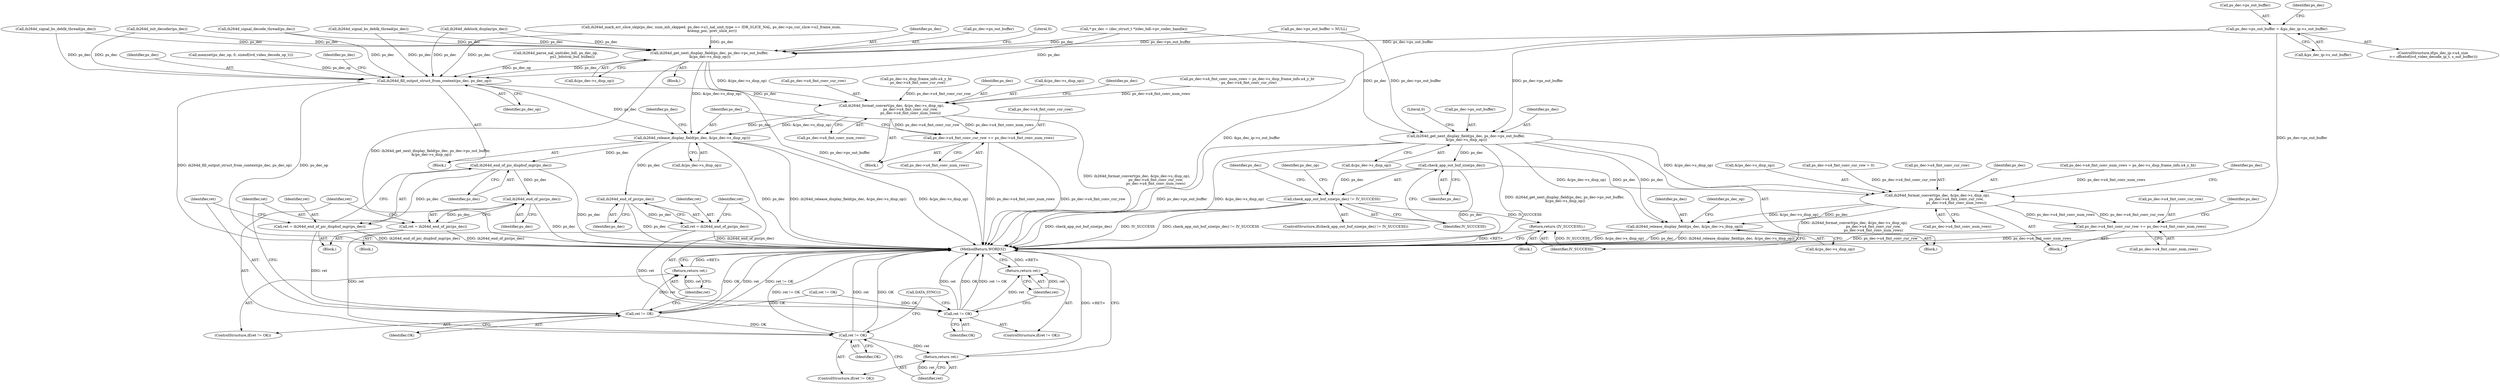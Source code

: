 digraph "0_Android_e86d3cfd2bc28dac421092106751e5638d54a848@pointer" {
"1000330" [label="(Call,ps_dec->ps_out_buffer = &ps_dec_ip->s_out_buffer)"];
"1000722" [label="(Call,ih264d_get_next_display_field(ps_dec, ps_dec->ps_out_buffer,\n &(ps_dec->s_disp_op)))"];
"1000742" [label="(Call,check_app_out_buf_size(ps_dec))"];
"1000741" [label="(Call,check_app_out_buf_size(ps_dec) != IV_SUCCESS)"];
"1000906" [label="(Return,return (IV_SUCCESS);)"];
"1000767" [label="(Call,ih264d_format_convert(ps_dec, &(ps_dec->s_disp_op),\n                                  ps_dec->u4_fmt_conv_cur_row,\n                                  ps_dec->u4_fmt_conv_num_rows))"];
"1000779" [label="(Call,ps_dec->u4_fmt_conv_cur_row += ps_dec->u4_fmt_conv_num_rows)"];
"1000791" [label="(Call,ih264d_release_display_field(ps_dec, &(ps_dec->s_disp_op)))"];
"1002064" [label="(Call,ih264d_get_next_display_field(ps_dec, ps_dec->ps_out_buffer,\n &(ps_dec->s_disp_op)))"];
"1002092" [label="(Call,ih264d_fill_output_struct_from_context(ps_dec, ps_dec_op))"];
"1002123" [label="(Call,ih264d_format_convert(ps_dec, &(ps_dec->s_disp_op),\n                                  ps_dec->u4_fmt_conv_cur_row,\n                                  ps_dec->u4_fmt_conv_num_rows))"];
"1002135" [label="(Call,ps_dec->u4_fmt_conv_cur_row += ps_dec->u4_fmt_conv_num_rows)"];
"1002142" [label="(Call,ih264d_release_display_field(ps_dec, &(ps_dec->s_disp_op)))"];
"1002234" [label="(Call,ih264d_end_of_pic_dispbuf_mgr(ps_dec))"];
"1002232" [label="(Call,ret = ih264d_end_of_pic_dispbuf_mgr(ps_dec))"];
"1002237" [label="(Call,ret != OK)"];
"1002240" [label="(Return,return ret;)"];
"1002247" [label="(Call,ret != OK)"];
"1002250" [label="(Return,return ret;)"];
"1002244" [label="(Call,ih264d_end_of_pic(ps_dec))"];
"1002242" [label="(Call,ret = ih264d_end_of_pic(ps_dec))"];
"1002256" [label="(Call,ih264d_end_of_pic(ps_dec))"];
"1002254" [label="(Call,ret = ih264d_end_of_pic(ps_dec))"];
"1002259" [label="(Call,ret != OK)"];
"1002262" [label="(Return,return ret;)"];
"1002247" [label="(Call,ret != OK)"];
"1000743" [label="(Identifier,ps_dec)"];
"1002248" [label="(Identifier,ret)"];
"1002253" [label="(Block,)"];
"1000727" [label="(Call,&(ps_dec->s_disp_op))"];
"1002135" [label="(Call,ps_dec->u4_fmt_conv_cur_row += ps_dec->u4_fmt_conv_num_rows)"];
"1002114" [label="(Call,ps_dec->s_disp_frame_info.u4_y_ht\n - ps_dec->u4_fmt_conv_cur_row)"];
"1000330" [label="(Call,ps_dec->ps_out_buffer = &ps_dec_ip->s_out_buffer)"];
"1002244" [label="(Call,ih264d_end_of_pic(ps_dec))"];
"1002249" [label="(Identifier,OK)"];
"1002245" [label="(Identifier,ps_dec)"];
"1002250" [label="(Return,return ret;)"];
"1000769" [label="(Call,&(ps_dec->s_disp_op))"];
"1002124" [label="(Identifier,ps_dec)"];
"1000331" [label="(Call,ps_dec->ps_out_buffer)"];
"1002231" [label="(Block,)"];
"1000159" [label="(Call,* ps_dec = (dec_struct_t *)(dec_hdl->pv_codec_handle))"];
"1002075" [label="(Literal,0)"];
"1002251" [label="(Identifier,ret)"];
"1002241" [label="(Identifier,ret)"];
"1002098" [label="(Identifier,ps_dec)"];
"1002243" [label="(Identifier,ret)"];
"1000753" [label="(Call,ps_dec->u4_fmt_conv_cur_row = 0)"];
"1002065" [label="(Identifier,ps_dec)"];
"1000741" [label="(Call,check_app_out_buf_size(ps_dec) != IV_SUCCESS)"];
"1000739" [label="(Block,)"];
"1002139" [label="(Call,ps_dec->u4_fmt_conv_num_rows)"];
"1002152" [label="(Identifier,ps_dec)"];
"1002258" [label="(ControlStructure,if(ret != OK))"];
"1002132" [label="(Call,ps_dec->u4_fmt_conv_num_rows)"];
"1002254" [label="(Call,ret = ih264d_end_of_pic(ps_dec))"];
"1000322" [label="(ControlStructure,if(ps_dec_ip->u4_size\n >= offsetof(ivd_video_decode_ip_t, s_out_buffer)))"];
"1000767" [label="(Call,ih264d_format_convert(ps_dec, &(ps_dec->s_disp_op),\n                                  ps_dec->u4_fmt_conv_cur_row,\n                                  ps_dec->u4_fmt_conv_num_rows))"];
"1002235" [label="(Identifier,ps_dec)"];
"1000773" [label="(Call,ps_dec->u4_fmt_conv_cur_row)"];
"1002233" [label="(Identifier,ret)"];
"1002052" [label="(Block,)"];
"1000780" [label="(Call,ps_dec->u4_fmt_conv_cur_row)"];
"1002109" [label="(Block,)"];
"1001935" [label="(Call,ih264d_deblock_display(ps_dec))"];
"1000793" [label="(Call,&(ps_dec->s_disp_op))"];
"1000906" [label="(Return,return (IV_SUCCESS);)"];
"1000776" [label="(Call,ps_dec->u4_fmt_conv_num_rows)"];
"1002242" [label="(Call,ret = ih264d_end_of_pic(ps_dec))"];
"1002092" [label="(Call,ih264d_fill_output_struct_from_context(ps_dec, ps_dec_op))"];
"1002125" [label="(Call,&(ps_dec->s_disp_op))"];
"1000724" [label="(Call,ps_dec->ps_out_buffer)"];
"1002136" [label="(Call,ps_dec->u4_fmt_conv_cur_row)"];
"1002262" [label="(Return,return ret;)"];
"1000905" [label="(Block,)"];
"1000768" [label="(Identifier,ps_dec)"];
"1000723" [label="(Identifier,ps_dec)"];
"1002240" [label="(Return,return ret;)"];
"1000758" [label="(Call,ps_dec->u4_fmt_conv_num_rows = ps_dec->s_disp_frame_info.u4_y_ht)"];
"1002137" [label="(Identifier,ps_dec)"];
"1002110" [label="(Call,ps_dec->u4_fmt_conv_num_rows = ps_dec->s_disp_frame_info.u4_y_ht\n - ps_dec->u4_fmt_conv_cur_row)"];
"1002144" [label="(Call,&(ps_dec->s_disp_op))"];
"1002239" [label="(Identifier,OK)"];
"1000340" [label="(Identifier,ps_dec)"];
"1002236" [label="(ControlStructure,if(ret != OK))"];
"1002263" [label="(Identifier,ret)"];
"1000907" [label="(Identifier,IV_SUCCESS)"];
"1002255" [label="(Identifier,ret)"];
"1002123" [label="(Call,ih264d_format_convert(ps_dec, &(ps_dec->s_disp_op),\n                                  ps_dec->u4_fmt_conv_cur_row,\n                                  ps_dec->u4_fmt_conv_num_rows))"];
"1002237" [label="(Call,ret != OK)"];
"1001771" [label="(Call,ih264d_signal_bs_deblk_thread(ps_dec))"];
"1002093" [label="(Identifier,ps_dec)"];
"1002069" [label="(Call,&(ps_dec->s_disp_op))"];
"1000740" [label="(ControlStructure,if(check_app_out_buf_size(ps_dec) != IV_SUCCESS))"];
"1000707" [label="(Block,)"];
"1002257" [label="(Identifier,ps_dec)"];
"1000799" [label="(Identifier,ps_dec_op)"];
"1000792" [label="(Identifier,ps_dec)"];
"1002142" [label="(Call,ih264d_release_display_field(ps_dec, &(ps_dec->s_disp_op)))"];
"1002234" [label="(Call,ih264d_end_of_pic_dispbuf_mgr(ps_dec))"];
"1002238" [label="(Identifier,ret)"];
"1002246" [label="(ControlStructure,if(ret != OK))"];
"1000744" [label="(Identifier,IV_SUCCESS)"];
"1000755" [label="(Identifier,ps_dec)"];
"1002064" [label="(Call,ih264d_get_next_display_field(ps_dec, ps_dec->ps_out_buffer,\n &(ps_dec->s_disp_op)))"];
"1002050" [label="(Call,ih264d_signal_bs_deblk_thread(ps_dec))"];
"1001586" [label="(Call,ih264d_mark_err_slice_skip(ps_dec, num_mb_skipped, ps_dec->u1_nal_unit_type == IDR_SLICE_NAL, ps_dec->ps_cur_slice->u2_frame_num,\n &temp_poc, prev_slice_err))"];
"1002129" [label="(Call,ps_dec->u4_fmt_conv_cur_row)"];
"1000722" [label="(Call,ih264d_get_next_display_field(ps_dec, ps_dec->ps_out_buffer,\n &(ps_dec->s_disp_op)))"];
"1002232" [label="(Call,ret = ih264d_end_of_pic_dispbuf_mgr(ps_dec))"];
"1000733" [label="(Literal,0)"];
"1000317" [label="(Call,ps_dec->ps_out_buffer = NULL)"];
"1002066" [label="(Call,ps_dec->ps_out_buffer)"];
"1002264" [label="(Call,DATA_SYNC())"];
"1002272" [label="(MethodReturn,WORD32)"];
"1000334" [label="(Call,&ps_dec_ip->s_out_buffer)"];
"1000783" [label="(Call,ps_dec->u4_fmt_conv_num_rows)"];
"1000233" [label="(Call,memset(ps_dec_op, 0, sizeof(ivd_video_decode_op_t)))"];
"1002256" [label="(Call,ih264d_end_of_pic(ps_dec))"];
"1000781" [label="(Identifier,ps_dec)"];
"1002063" [label="(Block,)"];
"1002094" [label="(Identifier,ps_dec_op)"];
"1000742" [label="(Call,check_app_out_buf_size(ps_dec))"];
"1001326" [label="(Call,ret != OK)"];
"1000748" [label="(Identifier,ps_dec_op)"];
"1002259" [label="(Call,ret != OK)"];
"1001762" [label="(Call,ih264d_signal_decode_thread(ps_dec))"];
"1001320" [label="(Call,ih264d_parse_nal_unit(dec_hdl, ps_dec_op,\n                              pu1_bitstrm_buf, buflen))"];
"1000788" [label="(Identifier,ps_dec)"];
"1000918" [label="(Call,ih264d_init_decoder(ps_dec))"];
"1000779" [label="(Call,ps_dec->u4_fmt_conv_cur_row += ps_dec->u4_fmt_conv_num_rows)"];
"1000791" [label="(Call,ih264d_release_display_field(ps_dec, &(ps_dec->s_disp_op)))"];
"1002143" [label="(Identifier,ps_dec)"];
"1002260" [label="(Identifier,ret)"];
"1002261" [label="(Identifier,OK)"];
"1000330" -> "1000322"  [label="AST: "];
"1000330" -> "1000334"  [label="CFG: "];
"1000331" -> "1000330"  [label="AST: "];
"1000334" -> "1000330"  [label="AST: "];
"1000340" -> "1000330"  [label="CFG: "];
"1000330" -> "1002272"  [label="DDG: &ps_dec_ip->s_out_buffer"];
"1000330" -> "1002272"  [label="DDG: ps_dec->ps_out_buffer"];
"1000330" -> "1000722"  [label="DDG: ps_dec->ps_out_buffer"];
"1000330" -> "1002064"  [label="DDG: ps_dec->ps_out_buffer"];
"1000722" -> "1000707"  [label="AST: "];
"1000722" -> "1000727"  [label="CFG: "];
"1000723" -> "1000722"  [label="AST: "];
"1000724" -> "1000722"  [label="AST: "];
"1000727" -> "1000722"  [label="AST: "];
"1000733" -> "1000722"  [label="CFG: "];
"1000722" -> "1002272"  [label="DDG: ps_dec->ps_out_buffer"];
"1000722" -> "1002272"  [label="DDG: &(ps_dec->s_disp_op)"];
"1000722" -> "1002272"  [label="DDG: ih264d_get_next_display_field(ps_dec, ps_dec->ps_out_buffer,\n &(ps_dec->s_disp_op))"];
"1000159" -> "1000722"  [label="DDG: ps_dec"];
"1000317" -> "1000722"  [label="DDG: ps_dec->ps_out_buffer"];
"1000722" -> "1000742"  [label="DDG: ps_dec"];
"1000722" -> "1000767"  [label="DDG: &(ps_dec->s_disp_op)"];
"1000722" -> "1000791"  [label="DDG: ps_dec"];
"1000722" -> "1000791"  [label="DDG: &(ps_dec->s_disp_op)"];
"1000742" -> "1000741"  [label="AST: "];
"1000742" -> "1000743"  [label="CFG: "];
"1000743" -> "1000742"  [label="AST: "];
"1000744" -> "1000742"  [label="CFG: "];
"1000742" -> "1002272"  [label="DDG: ps_dec"];
"1000742" -> "1000741"  [label="DDG: ps_dec"];
"1000742" -> "1000767"  [label="DDG: ps_dec"];
"1000741" -> "1000740"  [label="AST: "];
"1000741" -> "1000744"  [label="CFG: "];
"1000744" -> "1000741"  [label="AST: "];
"1000748" -> "1000741"  [label="CFG: "];
"1000755" -> "1000741"  [label="CFG: "];
"1000741" -> "1002272"  [label="DDG: check_app_out_buf_size(ps_dec)"];
"1000741" -> "1002272"  [label="DDG: IV_SUCCESS"];
"1000741" -> "1002272"  [label="DDG: check_app_out_buf_size(ps_dec) != IV_SUCCESS"];
"1000741" -> "1000906"  [label="DDG: IV_SUCCESS"];
"1000906" -> "1000905"  [label="AST: "];
"1000906" -> "1000907"  [label="CFG: "];
"1000907" -> "1000906"  [label="AST: "];
"1002272" -> "1000906"  [label="CFG: "];
"1000906" -> "1002272"  [label="DDG: <RET>"];
"1000907" -> "1000906"  [label="DDG: IV_SUCCESS"];
"1000767" -> "1000739"  [label="AST: "];
"1000767" -> "1000776"  [label="CFG: "];
"1000768" -> "1000767"  [label="AST: "];
"1000769" -> "1000767"  [label="AST: "];
"1000773" -> "1000767"  [label="AST: "];
"1000776" -> "1000767"  [label="AST: "];
"1000781" -> "1000767"  [label="CFG: "];
"1000767" -> "1002272"  [label="DDG: ih264d_format_convert(ps_dec, &(ps_dec->s_disp_op),\n                                  ps_dec->u4_fmt_conv_cur_row,\n                                  ps_dec->u4_fmt_conv_num_rows)"];
"1000753" -> "1000767"  [label="DDG: ps_dec->u4_fmt_conv_cur_row"];
"1000758" -> "1000767"  [label="DDG: ps_dec->u4_fmt_conv_num_rows"];
"1000767" -> "1000779"  [label="DDG: ps_dec->u4_fmt_conv_num_rows"];
"1000767" -> "1000779"  [label="DDG: ps_dec->u4_fmt_conv_cur_row"];
"1000767" -> "1000791"  [label="DDG: ps_dec"];
"1000767" -> "1000791"  [label="DDG: &(ps_dec->s_disp_op)"];
"1000779" -> "1000739"  [label="AST: "];
"1000779" -> "1000783"  [label="CFG: "];
"1000780" -> "1000779"  [label="AST: "];
"1000783" -> "1000779"  [label="AST: "];
"1000788" -> "1000779"  [label="CFG: "];
"1000779" -> "1002272"  [label="DDG: ps_dec->u4_fmt_conv_cur_row"];
"1000779" -> "1002272"  [label="DDG: ps_dec->u4_fmt_conv_num_rows"];
"1000791" -> "1000707"  [label="AST: "];
"1000791" -> "1000793"  [label="CFG: "];
"1000792" -> "1000791"  [label="AST: "];
"1000793" -> "1000791"  [label="AST: "];
"1000799" -> "1000791"  [label="CFG: "];
"1000791" -> "1002272"  [label="DDG: ps_dec"];
"1000791" -> "1002272"  [label="DDG: ih264d_release_display_field(ps_dec, &(ps_dec->s_disp_op))"];
"1000791" -> "1002272"  [label="DDG: &(ps_dec->s_disp_op)"];
"1002064" -> "1002063"  [label="AST: "];
"1002064" -> "1002069"  [label="CFG: "];
"1002065" -> "1002064"  [label="AST: "];
"1002066" -> "1002064"  [label="AST: "];
"1002069" -> "1002064"  [label="AST: "];
"1002075" -> "1002064"  [label="CFG: "];
"1002064" -> "1002272"  [label="DDG: ps_dec->ps_out_buffer"];
"1002064" -> "1002272"  [label="DDG: ih264d_get_next_display_field(ps_dec, ps_dec->ps_out_buffer,\n &(ps_dec->s_disp_op))"];
"1000918" -> "1002064"  [label="DDG: ps_dec"];
"1001586" -> "1002064"  [label="DDG: ps_dec"];
"1000159" -> "1002064"  [label="DDG: ps_dec"];
"1002050" -> "1002064"  [label="DDG: ps_dec"];
"1001762" -> "1002064"  [label="DDG: ps_dec"];
"1001771" -> "1002064"  [label="DDG: ps_dec"];
"1001935" -> "1002064"  [label="DDG: ps_dec"];
"1000317" -> "1002064"  [label="DDG: ps_dec->ps_out_buffer"];
"1002064" -> "1002092"  [label="DDG: ps_dec"];
"1002064" -> "1002123"  [label="DDG: &(ps_dec->s_disp_op)"];
"1002064" -> "1002142"  [label="DDG: &(ps_dec->s_disp_op)"];
"1002092" -> "1002052"  [label="AST: "];
"1002092" -> "1002094"  [label="CFG: "];
"1002093" -> "1002092"  [label="AST: "];
"1002094" -> "1002092"  [label="AST: "];
"1002098" -> "1002092"  [label="CFG: "];
"1002092" -> "1002272"  [label="DDG: ih264d_fill_output_struct_from_context(ps_dec, ps_dec_op)"];
"1002092" -> "1002272"  [label="DDG: ps_dec_op"];
"1000918" -> "1002092"  [label="DDG: ps_dec"];
"1001586" -> "1002092"  [label="DDG: ps_dec"];
"1000159" -> "1002092"  [label="DDG: ps_dec"];
"1002050" -> "1002092"  [label="DDG: ps_dec"];
"1001762" -> "1002092"  [label="DDG: ps_dec"];
"1001771" -> "1002092"  [label="DDG: ps_dec"];
"1001935" -> "1002092"  [label="DDG: ps_dec"];
"1001320" -> "1002092"  [label="DDG: ps_dec_op"];
"1000233" -> "1002092"  [label="DDG: ps_dec_op"];
"1002092" -> "1002123"  [label="DDG: ps_dec"];
"1002092" -> "1002142"  [label="DDG: ps_dec"];
"1002123" -> "1002109"  [label="AST: "];
"1002123" -> "1002132"  [label="CFG: "];
"1002124" -> "1002123"  [label="AST: "];
"1002125" -> "1002123"  [label="AST: "];
"1002129" -> "1002123"  [label="AST: "];
"1002132" -> "1002123"  [label="AST: "];
"1002137" -> "1002123"  [label="CFG: "];
"1002123" -> "1002272"  [label="DDG: ih264d_format_convert(ps_dec, &(ps_dec->s_disp_op),\n                                  ps_dec->u4_fmt_conv_cur_row,\n                                  ps_dec->u4_fmt_conv_num_rows)"];
"1002114" -> "1002123"  [label="DDG: ps_dec->u4_fmt_conv_cur_row"];
"1002110" -> "1002123"  [label="DDG: ps_dec->u4_fmt_conv_num_rows"];
"1002123" -> "1002135"  [label="DDG: ps_dec->u4_fmt_conv_num_rows"];
"1002123" -> "1002135"  [label="DDG: ps_dec->u4_fmt_conv_cur_row"];
"1002123" -> "1002142"  [label="DDG: ps_dec"];
"1002123" -> "1002142"  [label="DDG: &(ps_dec->s_disp_op)"];
"1002135" -> "1002109"  [label="AST: "];
"1002135" -> "1002139"  [label="CFG: "];
"1002136" -> "1002135"  [label="AST: "];
"1002139" -> "1002135"  [label="AST: "];
"1002143" -> "1002135"  [label="CFG: "];
"1002135" -> "1002272"  [label="DDG: ps_dec->u4_fmt_conv_num_rows"];
"1002135" -> "1002272"  [label="DDG: ps_dec->u4_fmt_conv_cur_row"];
"1002142" -> "1002052"  [label="AST: "];
"1002142" -> "1002144"  [label="CFG: "];
"1002143" -> "1002142"  [label="AST: "];
"1002144" -> "1002142"  [label="AST: "];
"1002152" -> "1002142"  [label="CFG: "];
"1002142" -> "1002272"  [label="DDG: ih264d_release_display_field(ps_dec, &(ps_dec->s_disp_op))"];
"1002142" -> "1002272"  [label="DDG: &(ps_dec->s_disp_op)"];
"1002142" -> "1002272"  [label="DDG: ps_dec"];
"1002142" -> "1002234"  [label="DDG: ps_dec"];
"1002142" -> "1002256"  [label="DDG: ps_dec"];
"1002234" -> "1002232"  [label="AST: "];
"1002234" -> "1002235"  [label="CFG: "];
"1002235" -> "1002234"  [label="AST: "];
"1002232" -> "1002234"  [label="CFG: "];
"1002234" -> "1002272"  [label="DDG: ps_dec"];
"1002234" -> "1002232"  [label="DDG: ps_dec"];
"1002234" -> "1002244"  [label="DDG: ps_dec"];
"1002232" -> "1002231"  [label="AST: "];
"1002233" -> "1002232"  [label="AST: "];
"1002238" -> "1002232"  [label="CFG: "];
"1002232" -> "1002272"  [label="DDG: ih264d_end_of_pic_dispbuf_mgr(ps_dec)"];
"1002232" -> "1002237"  [label="DDG: ret"];
"1002237" -> "1002236"  [label="AST: "];
"1002237" -> "1002239"  [label="CFG: "];
"1002238" -> "1002237"  [label="AST: "];
"1002239" -> "1002237"  [label="AST: "];
"1002241" -> "1002237"  [label="CFG: "];
"1002243" -> "1002237"  [label="CFG: "];
"1002237" -> "1002272"  [label="DDG: OK"];
"1002237" -> "1002272"  [label="DDG: ret"];
"1002237" -> "1002272"  [label="DDG: ret != OK"];
"1001326" -> "1002237"  [label="DDG: OK"];
"1002237" -> "1002240"  [label="DDG: ret"];
"1002237" -> "1002247"  [label="DDG: OK"];
"1002240" -> "1002236"  [label="AST: "];
"1002240" -> "1002241"  [label="CFG: "];
"1002241" -> "1002240"  [label="AST: "];
"1002272" -> "1002240"  [label="CFG: "];
"1002240" -> "1002272"  [label="DDG: <RET>"];
"1002241" -> "1002240"  [label="DDG: ret"];
"1002247" -> "1002246"  [label="AST: "];
"1002247" -> "1002249"  [label="CFG: "];
"1002248" -> "1002247"  [label="AST: "];
"1002249" -> "1002247"  [label="AST: "];
"1002251" -> "1002247"  [label="CFG: "];
"1002264" -> "1002247"  [label="CFG: "];
"1002247" -> "1002272"  [label="DDG: OK"];
"1002247" -> "1002272"  [label="DDG: ret != OK"];
"1002247" -> "1002272"  [label="DDG: ret"];
"1002242" -> "1002247"  [label="DDG: ret"];
"1002247" -> "1002250"  [label="DDG: ret"];
"1002250" -> "1002246"  [label="AST: "];
"1002250" -> "1002251"  [label="CFG: "];
"1002251" -> "1002250"  [label="AST: "];
"1002272" -> "1002250"  [label="CFG: "];
"1002250" -> "1002272"  [label="DDG: <RET>"];
"1002251" -> "1002250"  [label="DDG: ret"];
"1002244" -> "1002242"  [label="AST: "];
"1002244" -> "1002245"  [label="CFG: "];
"1002245" -> "1002244"  [label="AST: "];
"1002242" -> "1002244"  [label="CFG: "];
"1002244" -> "1002272"  [label="DDG: ps_dec"];
"1002244" -> "1002242"  [label="DDG: ps_dec"];
"1002242" -> "1002231"  [label="AST: "];
"1002243" -> "1002242"  [label="AST: "];
"1002248" -> "1002242"  [label="CFG: "];
"1002242" -> "1002272"  [label="DDG: ih264d_end_of_pic(ps_dec)"];
"1002256" -> "1002254"  [label="AST: "];
"1002256" -> "1002257"  [label="CFG: "];
"1002257" -> "1002256"  [label="AST: "];
"1002254" -> "1002256"  [label="CFG: "];
"1002256" -> "1002272"  [label="DDG: ps_dec"];
"1002256" -> "1002254"  [label="DDG: ps_dec"];
"1002254" -> "1002253"  [label="AST: "];
"1002255" -> "1002254"  [label="AST: "];
"1002260" -> "1002254"  [label="CFG: "];
"1002254" -> "1002272"  [label="DDG: ih264d_end_of_pic(ps_dec)"];
"1002254" -> "1002259"  [label="DDG: ret"];
"1002259" -> "1002258"  [label="AST: "];
"1002259" -> "1002261"  [label="CFG: "];
"1002260" -> "1002259"  [label="AST: "];
"1002261" -> "1002259"  [label="AST: "];
"1002263" -> "1002259"  [label="CFG: "];
"1002264" -> "1002259"  [label="CFG: "];
"1002259" -> "1002272"  [label="DDG: ret"];
"1002259" -> "1002272"  [label="DDG: OK"];
"1002259" -> "1002272"  [label="DDG: ret != OK"];
"1001326" -> "1002259"  [label="DDG: OK"];
"1002259" -> "1002262"  [label="DDG: ret"];
"1002262" -> "1002258"  [label="AST: "];
"1002262" -> "1002263"  [label="CFG: "];
"1002263" -> "1002262"  [label="AST: "];
"1002272" -> "1002262"  [label="CFG: "];
"1002262" -> "1002272"  [label="DDG: <RET>"];
"1002263" -> "1002262"  [label="DDG: ret"];
}
